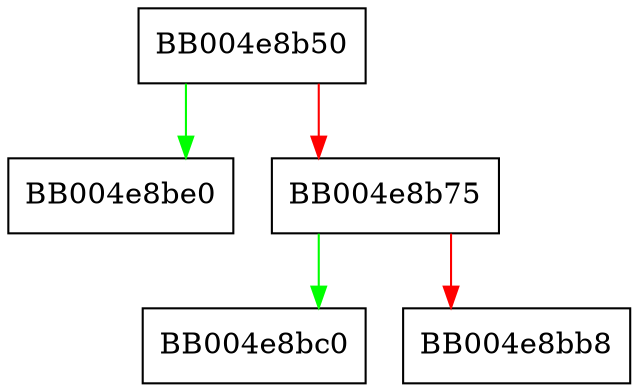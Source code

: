 digraph dtls1_set_handshake_header {
  node [shape="box"];
  graph [splines=ortho];
  BB004e8b50 -> BB004e8be0 [color="green"];
  BB004e8b50 -> BB004e8b75 [color="red"];
  BB004e8b75 -> BB004e8bc0 [color="green"];
  BB004e8b75 -> BB004e8bb8 [color="red"];
}